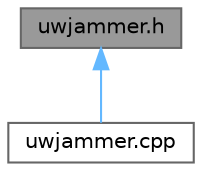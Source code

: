 digraph "uwjammer.h"
{
 // LATEX_PDF_SIZE
  bgcolor="transparent";
  edge [fontname=Helvetica,fontsize=10,labelfontname=Helvetica,labelfontsize=10];
  node [fontname=Helvetica,fontsize=10,shape=box,height=0.2,width=0.4];
  Node1 [id="Node000001",label="uwjammer.h",height=0.2,width=0.4,color="gray40", fillcolor="grey60", style="filled", fontcolor="black",tooltip="Provides the description of Uwjammer Class."];
  Node1 -> Node2 [id="edge1_Node000001_Node000002",dir="back",color="steelblue1",style="solid",tooltip=" "];
  Node2 [id="Node000002",label="uwjammer.cpp",height=0.2,width=0.4,color="grey40", fillcolor="white", style="filled",URL="$uwjammer_8cpp.html",tooltip="Implementation of Uwjammer class."];
}

